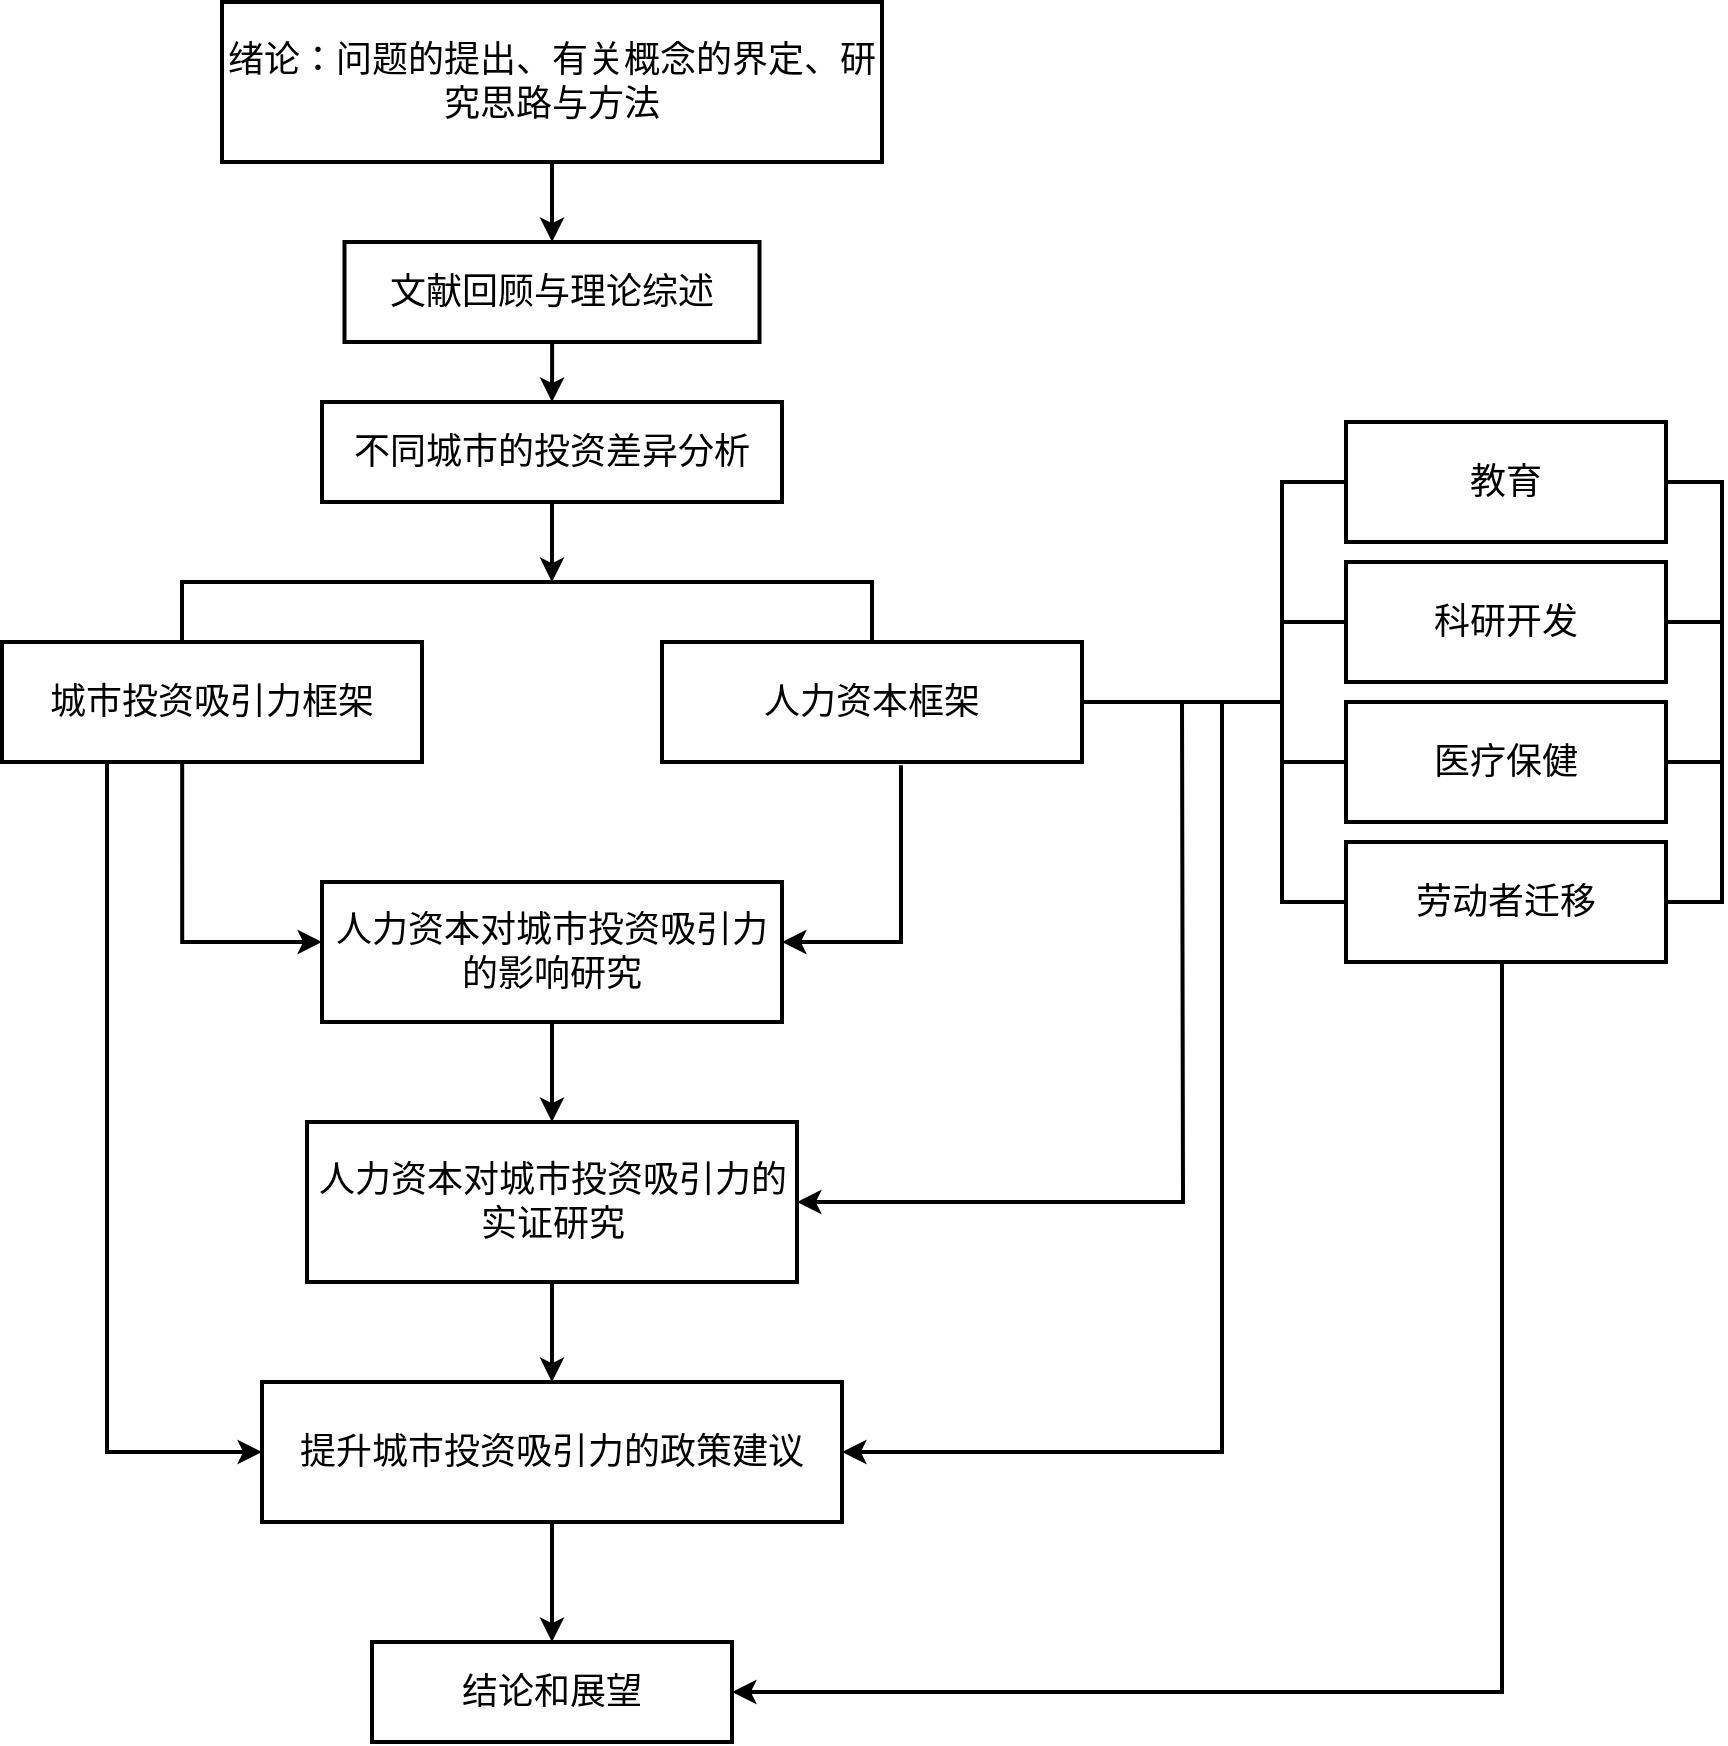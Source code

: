 <mxfile version="20.8.19" type="github">
  <diagram name="第 1 页" id="M-jIPIIDNPA0ZWLjcTNw">
    <mxGraphModel dx="1744" dy="1061" grid="1" gridSize="10" guides="1" tooltips="1" connect="1" arrows="1" fold="1" page="1" pageScale="1" pageWidth="3300" pageHeight="4681" math="0" shadow="0">
      <root>
        <mxCell id="0" />
        <mxCell id="1" parent="0" />
        <mxCell id="JOWomHwI1RXDopmt0TdF-41" value="" style="edgeStyle=orthogonalEdgeStyle;rounded=0;orthogonalLoop=1;jettySize=auto;html=1;startArrow=none;startFill=0;endArrow=classic;endFill=1;strokeWidth=2;fontSize=18;" edge="1" parent="1" source="JOWomHwI1RXDopmt0TdF-1" target="JOWomHwI1RXDopmt0TdF-39">
          <mxGeometry relative="1" as="geometry" />
        </mxCell>
        <mxCell id="JOWomHwI1RXDopmt0TdF-1" value="绪论：问题的提出、有关概念的界定、研究思路与方法" style="rounded=0;whiteSpace=wrap;html=1;strokeWidth=2;fontSize=18;" vertex="1" parent="1">
          <mxGeometry x="480" y="150" width="330" height="80" as="geometry" />
        </mxCell>
        <mxCell id="JOWomHwI1RXDopmt0TdF-32" style="edgeStyle=orthogonalEdgeStyle;rounded=0;orthogonalLoop=1;jettySize=auto;html=1;startArrow=none;startFill=0;endArrow=classic;endFill=1;strokeWidth=2;fontSize=18;" edge="1" parent="1" source="JOWomHwI1RXDopmt0TdF-2">
          <mxGeometry relative="1" as="geometry">
            <mxPoint x="645" y="440" as="targetPoint" />
          </mxGeometry>
        </mxCell>
        <mxCell id="JOWomHwI1RXDopmt0TdF-2" value="不同城市的投资差异分析" style="rounded=0;whiteSpace=wrap;html=1;strokeWidth=2;fontSize=18;" vertex="1" parent="1">
          <mxGeometry x="530" y="350" width="230" height="50" as="geometry" />
        </mxCell>
        <mxCell id="JOWomHwI1RXDopmt0TdF-31" style="edgeStyle=orthogonalEdgeStyle;rounded=0;orthogonalLoop=1;jettySize=auto;html=1;entryX=0.5;entryY=0;entryDx=0;entryDy=0;startArrow=none;startFill=0;endArrow=none;endFill=0;strokeWidth=2;fontSize=18;" edge="1" parent="1" source="JOWomHwI1RXDopmt0TdF-4" target="JOWomHwI1RXDopmt0TdF-5">
          <mxGeometry relative="1" as="geometry">
            <Array as="points">
              <mxPoint x="460" y="440" />
              <mxPoint x="805" y="440" />
            </Array>
          </mxGeometry>
        </mxCell>
        <mxCell id="JOWomHwI1RXDopmt0TdF-4" value="城市投资吸引力框架" style="rounded=0;whiteSpace=wrap;html=1;strokeWidth=2;fontSize=18;" vertex="1" parent="1">
          <mxGeometry x="370" y="470" width="210" height="60" as="geometry" />
        </mxCell>
        <mxCell id="JOWomHwI1RXDopmt0TdF-20" style="edgeStyle=orthogonalEdgeStyle;rounded=0;orthogonalLoop=1;jettySize=auto;html=1;endArrow=none;endFill=0;strokeWidth=2;fontSize=18;" edge="1" parent="1" source="JOWomHwI1RXDopmt0TdF-5">
          <mxGeometry relative="1" as="geometry">
            <mxPoint x="1010" y="500" as="targetPoint" />
            <Array as="points">
              <mxPoint x="930" y="500" />
              <mxPoint x="930" y="500" />
            </Array>
          </mxGeometry>
        </mxCell>
        <mxCell id="JOWomHwI1RXDopmt0TdF-5" value="人力资本框架" style="rounded=0;whiteSpace=wrap;html=1;strokeWidth=2;fontSize=18;" vertex="1" parent="1">
          <mxGeometry x="700" y="470" width="210" height="60" as="geometry" />
        </mxCell>
        <mxCell id="JOWomHwI1RXDopmt0TdF-22" style="edgeStyle=orthogonalEdgeStyle;rounded=0;orthogonalLoop=1;jettySize=auto;html=1;endArrow=none;endFill=0;startArrow=classic;startFill=1;exitX=1;exitY=0.5;exitDx=0;exitDy=0;strokeWidth=2;fontSize=18;" edge="1" parent="1" source="JOWomHwI1RXDopmt0TdF-7">
          <mxGeometry relative="1" as="geometry">
            <mxPoint x="960" y="500" as="targetPoint" />
          </mxGeometry>
        </mxCell>
        <mxCell id="JOWomHwI1RXDopmt0TdF-26" style="edgeStyle=orthogonalEdgeStyle;rounded=0;orthogonalLoop=1;jettySize=auto;html=1;entryX=0.569;entryY=1.027;entryDx=0;entryDy=0;entryPerimeter=0;startArrow=classic;startFill=1;endArrow=none;endFill=0;strokeWidth=2;fontSize=18;" edge="1" parent="1" source="JOWomHwI1RXDopmt0TdF-6" target="JOWomHwI1RXDopmt0TdF-5">
          <mxGeometry relative="1" as="geometry">
            <Array as="points">
              <mxPoint x="820" y="620" />
            </Array>
          </mxGeometry>
        </mxCell>
        <mxCell id="JOWomHwI1RXDopmt0TdF-27" style="edgeStyle=orthogonalEdgeStyle;rounded=0;orthogonalLoop=1;jettySize=auto;html=1;entryX=0.429;entryY=1;entryDx=0;entryDy=0;entryPerimeter=0;startArrow=classic;startFill=1;endArrow=none;endFill=0;strokeWidth=2;fontSize=18;" edge="1" parent="1" source="JOWomHwI1RXDopmt0TdF-6" target="JOWomHwI1RXDopmt0TdF-4">
          <mxGeometry relative="1" as="geometry">
            <Array as="points">
              <mxPoint x="460" y="620" />
            </Array>
          </mxGeometry>
        </mxCell>
        <mxCell id="JOWomHwI1RXDopmt0TdF-33" value="" style="edgeStyle=orthogonalEdgeStyle;rounded=0;orthogonalLoop=1;jettySize=auto;html=1;startArrow=none;startFill=0;endArrow=classic;endFill=1;strokeWidth=2;fontSize=18;" edge="1" parent="1" source="JOWomHwI1RXDopmt0TdF-6" target="JOWomHwI1RXDopmt0TdF-7">
          <mxGeometry relative="1" as="geometry" />
        </mxCell>
        <mxCell id="JOWomHwI1RXDopmt0TdF-6" value="人力资本对城市投资吸引力的影响研究" style="rounded=0;whiteSpace=wrap;html=1;strokeWidth=2;fontSize=18;" vertex="1" parent="1">
          <mxGeometry x="530" y="590" width="230" height="70" as="geometry" />
        </mxCell>
        <mxCell id="JOWomHwI1RXDopmt0TdF-34" value="" style="edgeStyle=orthogonalEdgeStyle;rounded=0;orthogonalLoop=1;jettySize=auto;html=1;startArrow=none;startFill=0;endArrow=classic;endFill=1;strokeWidth=2;fontSize=18;" edge="1" parent="1" source="JOWomHwI1RXDopmt0TdF-7" target="JOWomHwI1RXDopmt0TdF-8">
          <mxGeometry relative="1" as="geometry" />
        </mxCell>
        <mxCell id="JOWomHwI1RXDopmt0TdF-7" value="人力资本对城市投资吸引力的实证研究" style="rounded=0;whiteSpace=wrap;html=1;strokeWidth=2;fontSize=18;" vertex="1" parent="1">
          <mxGeometry x="522.5" y="710" width="245" height="80" as="geometry" />
        </mxCell>
        <mxCell id="JOWomHwI1RXDopmt0TdF-23" style="edgeStyle=orthogonalEdgeStyle;rounded=0;orthogonalLoop=1;jettySize=auto;html=1;startArrow=classic;startFill=1;endArrow=none;endFill=0;strokeWidth=2;fontSize=18;" edge="1" parent="1" source="JOWomHwI1RXDopmt0TdF-8">
          <mxGeometry relative="1" as="geometry">
            <mxPoint x="980" y="500" as="targetPoint" />
            <Array as="points">
              <mxPoint x="980" y="875" />
              <mxPoint x="980" y="500" />
            </Array>
          </mxGeometry>
        </mxCell>
        <mxCell id="JOWomHwI1RXDopmt0TdF-28" style="edgeStyle=orthogonalEdgeStyle;rounded=0;orthogonalLoop=1;jettySize=auto;html=1;entryX=0.25;entryY=1;entryDx=0;entryDy=0;startArrow=classic;startFill=1;endArrow=none;endFill=0;strokeWidth=2;fontSize=18;" edge="1" parent="1" source="JOWomHwI1RXDopmt0TdF-8" target="JOWomHwI1RXDopmt0TdF-4">
          <mxGeometry relative="1" as="geometry">
            <Array as="points">
              <mxPoint x="423" y="875" />
            </Array>
          </mxGeometry>
        </mxCell>
        <mxCell id="JOWomHwI1RXDopmt0TdF-35" value="" style="edgeStyle=orthogonalEdgeStyle;rounded=0;orthogonalLoop=1;jettySize=auto;html=1;startArrow=none;startFill=0;endArrow=classic;endFill=1;strokeWidth=2;fontSize=18;" edge="1" parent="1" source="JOWomHwI1RXDopmt0TdF-8" target="JOWomHwI1RXDopmt0TdF-9">
          <mxGeometry relative="1" as="geometry" />
        </mxCell>
        <mxCell id="JOWomHwI1RXDopmt0TdF-8" value="提升城市投资吸引力的政策建议" style="rounded=0;whiteSpace=wrap;html=1;strokeWidth=2;fontSize=18;" vertex="1" parent="1">
          <mxGeometry x="500" y="840" width="290" height="70" as="geometry" />
        </mxCell>
        <mxCell id="JOWomHwI1RXDopmt0TdF-9" value="结论和展望" style="rounded=0;whiteSpace=wrap;html=1;strokeWidth=2;fontSize=18;" vertex="1" parent="1">
          <mxGeometry x="555" y="970" width="180" height="50" as="geometry" />
        </mxCell>
        <mxCell id="JOWomHwI1RXDopmt0TdF-14" style="edgeStyle=orthogonalEdgeStyle;rounded=0;orthogonalLoop=1;jettySize=auto;html=1;entryX=0;entryY=0.5;entryDx=0;entryDy=0;endArrow=none;endFill=0;strokeWidth=2;fontSize=18;" edge="1" parent="1" source="JOWomHwI1RXDopmt0TdF-10" target="JOWomHwI1RXDopmt0TdF-13">
          <mxGeometry relative="1" as="geometry">
            <Array as="points">
              <mxPoint x="1010" y="390" />
              <mxPoint x="1010" y="600" />
            </Array>
          </mxGeometry>
        </mxCell>
        <mxCell id="JOWomHwI1RXDopmt0TdF-17" style="edgeStyle=orthogonalEdgeStyle;rounded=0;orthogonalLoop=1;jettySize=auto;html=1;entryX=1;entryY=0.5;entryDx=0;entryDy=0;endArrow=none;endFill=0;strokeWidth=2;fontSize=18;" edge="1" parent="1" source="JOWomHwI1RXDopmt0TdF-10" target="JOWomHwI1RXDopmt0TdF-13">
          <mxGeometry relative="1" as="geometry">
            <Array as="points">
              <mxPoint x="1230" y="390" />
              <mxPoint x="1230" y="600" />
            </Array>
          </mxGeometry>
        </mxCell>
        <mxCell id="JOWomHwI1RXDopmt0TdF-10" value="教育" style="rounded=0;whiteSpace=wrap;html=1;strokeWidth=2;fontSize=18;" vertex="1" parent="1">
          <mxGeometry x="1042" y="360" width="160" height="60" as="geometry" />
        </mxCell>
        <mxCell id="JOWomHwI1RXDopmt0TdF-15" style="edgeStyle=orthogonalEdgeStyle;rounded=0;orthogonalLoop=1;jettySize=auto;html=1;endArrow=none;endFill=0;strokeWidth=2;fontSize=18;" edge="1" parent="1" source="JOWomHwI1RXDopmt0TdF-11">
          <mxGeometry relative="1" as="geometry">
            <mxPoint x="1010" y="460" as="targetPoint" />
          </mxGeometry>
        </mxCell>
        <mxCell id="JOWomHwI1RXDopmt0TdF-18" style="edgeStyle=orthogonalEdgeStyle;rounded=0;orthogonalLoop=1;jettySize=auto;html=1;endArrow=none;endFill=0;strokeWidth=2;fontSize=18;" edge="1" parent="1" source="JOWomHwI1RXDopmt0TdF-11">
          <mxGeometry relative="1" as="geometry">
            <mxPoint x="1230" y="460" as="targetPoint" />
          </mxGeometry>
        </mxCell>
        <mxCell id="JOWomHwI1RXDopmt0TdF-11" value="科研开发" style="rounded=0;whiteSpace=wrap;html=1;strokeWidth=2;fontSize=18;" vertex="1" parent="1">
          <mxGeometry x="1042" y="430" width="160" height="60" as="geometry" />
        </mxCell>
        <mxCell id="JOWomHwI1RXDopmt0TdF-16" style="edgeStyle=orthogonalEdgeStyle;rounded=0;orthogonalLoop=1;jettySize=auto;html=1;endArrow=none;endFill=0;strokeWidth=2;fontSize=18;" edge="1" parent="1" source="JOWomHwI1RXDopmt0TdF-12">
          <mxGeometry relative="1" as="geometry">
            <mxPoint x="1010" y="530" as="targetPoint" />
          </mxGeometry>
        </mxCell>
        <mxCell id="JOWomHwI1RXDopmt0TdF-19" style="edgeStyle=orthogonalEdgeStyle;rounded=0;orthogonalLoop=1;jettySize=auto;html=1;endArrow=none;endFill=0;strokeWidth=2;fontSize=18;" edge="1" parent="1" source="JOWomHwI1RXDopmt0TdF-12">
          <mxGeometry relative="1" as="geometry">
            <mxPoint x="1230" y="530" as="targetPoint" />
          </mxGeometry>
        </mxCell>
        <mxCell id="JOWomHwI1RXDopmt0TdF-12" value="医疗保健" style="rounded=0;whiteSpace=wrap;html=1;strokeWidth=2;fontSize=18;" vertex="1" parent="1">
          <mxGeometry x="1042" y="500" width="160" height="60" as="geometry" />
        </mxCell>
        <mxCell id="JOWomHwI1RXDopmt0TdF-36" style="edgeStyle=orthogonalEdgeStyle;rounded=0;orthogonalLoop=1;jettySize=auto;html=1;entryX=1;entryY=0.5;entryDx=0;entryDy=0;startArrow=none;startFill=0;endArrow=classic;endFill=1;strokeWidth=2;fontSize=18;" edge="1" parent="1" source="JOWomHwI1RXDopmt0TdF-13" target="JOWomHwI1RXDopmt0TdF-9">
          <mxGeometry relative="1" as="geometry">
            <Array as="points">
              <mxPoint x="1120" y="995" />
            </Array>
          </mxGeometry>
        </mxCell>
        <mxCell id="JOWomHwI1RXDopmt0TdF-13" value="劳动者迁移" style="rounded=0;whiteSpace=wrap;html=1;strokeWidth=2;fontSize=18;" vertex="1" parent="1">
          <mxGeometry x="1042" y="570" width="160" height="60" as="geometry" />
        </mxCell>
        <mxCell id="JOWomHwI1RXDopmt0TdF-40" value="" style="edgeStyle=orthogonalEdgeStyle;rounded=0;orthogonalLoop=1;jettySize=auto;html=1;startArrow=none;startFill=0;endArrow=classic;endFill=1;strokeWidth=2;fontSize=18;" edge="1" parent="1" source="JOWomHwI1RXDopmt0TdF-39" target="JOWomHwI1RXDopmt0TdF-2">
          <mxGeometry relative="1" as="geometry" />
        </mxCell>
        <mxCell id="JOWomHwI1RXDopmt0TdF-39" value="文献回顾与理论综述" style="rounded=0;whiteSpace=wrap;html=1;strokeWidth=2;fontSize=18;" vertex="1" parent="1">
          <mxGeometry x="541.25" y="270" width="207.5" height="50" as="geometry" />
        </mxCell>
      </root>
    </mxGraphModel>
  </diagram>
</mxfile>
